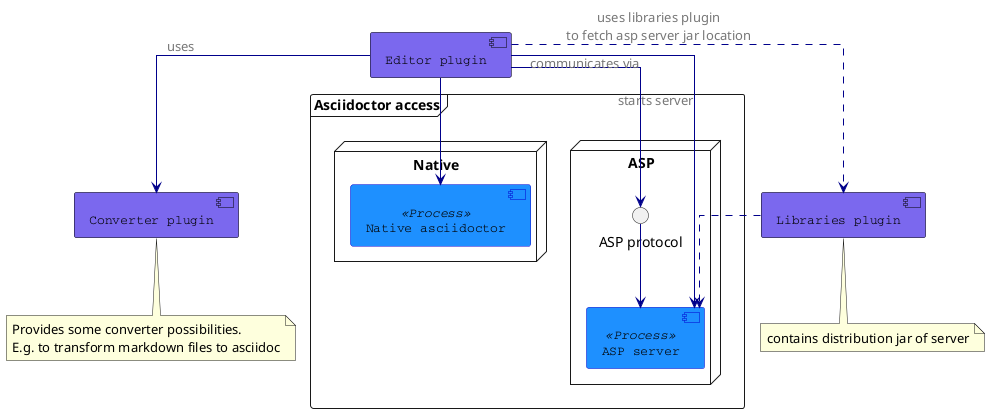 @startuml

skinparam linetype ortho

skinparam component {
  FontSize 13
  BackgroundColor<<Process>> DodgerBlue
  BorderColor<<Process>> #MediumBlue
  FontName Courier
  BorderColor black
  BackgroundColor MediumSlateBlue 
  ArrowFontName Impact
  ArrowColor #DarkBlue
  ArrowFontColor #777777
}


component [Editor plugin] as editor_plugin
component [Converter plugin] as converter_plugin
component [Libraries plugin] as libraries_plugin

frame "Asciidoctor access" {

    node "ASP" {
    
        component "ASP server" as asp_server <<Process>>
        
        interface "ASP protocol" as asp_protocol
    
    }
    node "Native" {
        component "Native asciidoctor" as asciidoctor_native <<Process>>
    }
}
editor_plugin --> asciidoctor_native 
editor_plugin --> converter_plugin : uses
editor_plugin ..> libraries_plugin : uses libraries plugin\nto fetch asp server jar location
editor_plugin --> asp_server : starts server

libraries_plugin ..> asp_server
editor_plugin --> asp_protocol : communicates via
asp_protocol --> asp_server

note bottom of converter_plugin: Provides some converter possibilities. \nE.g. to transform markdown files to asciidoc
note bottom of libraries_plugin : contains distribution jar of server
@enduml
